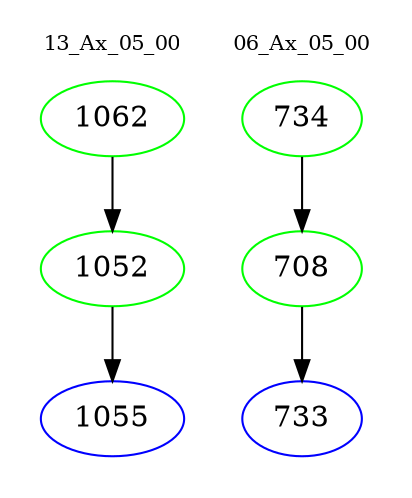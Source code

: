 digraph{
subgraph cluster_0 {
color = white
label = "13_Ax_05_00";
fontsize=10;
T0_1062 [label="1062", color="green"]
T0_1062 -> T0_1052 [color="black"]
T0_1052 [label="1052", color="green"]
T0_1052 -> T0_1055 [color="black"]
T0_1055 [label="1055", color="blue"]
}
subgraph cluster_1 {
color = white
label = "06_Ax_05_00";
fontsize=10;
T1_734 [label="734", color="green"]
T1_734 -> T1_708 [color="black"]
T1_708 [label="708", color="green"]
T1_708 -> T1_733 [color="black"]
T1_733 [label="733", color="blue"]
}
}
